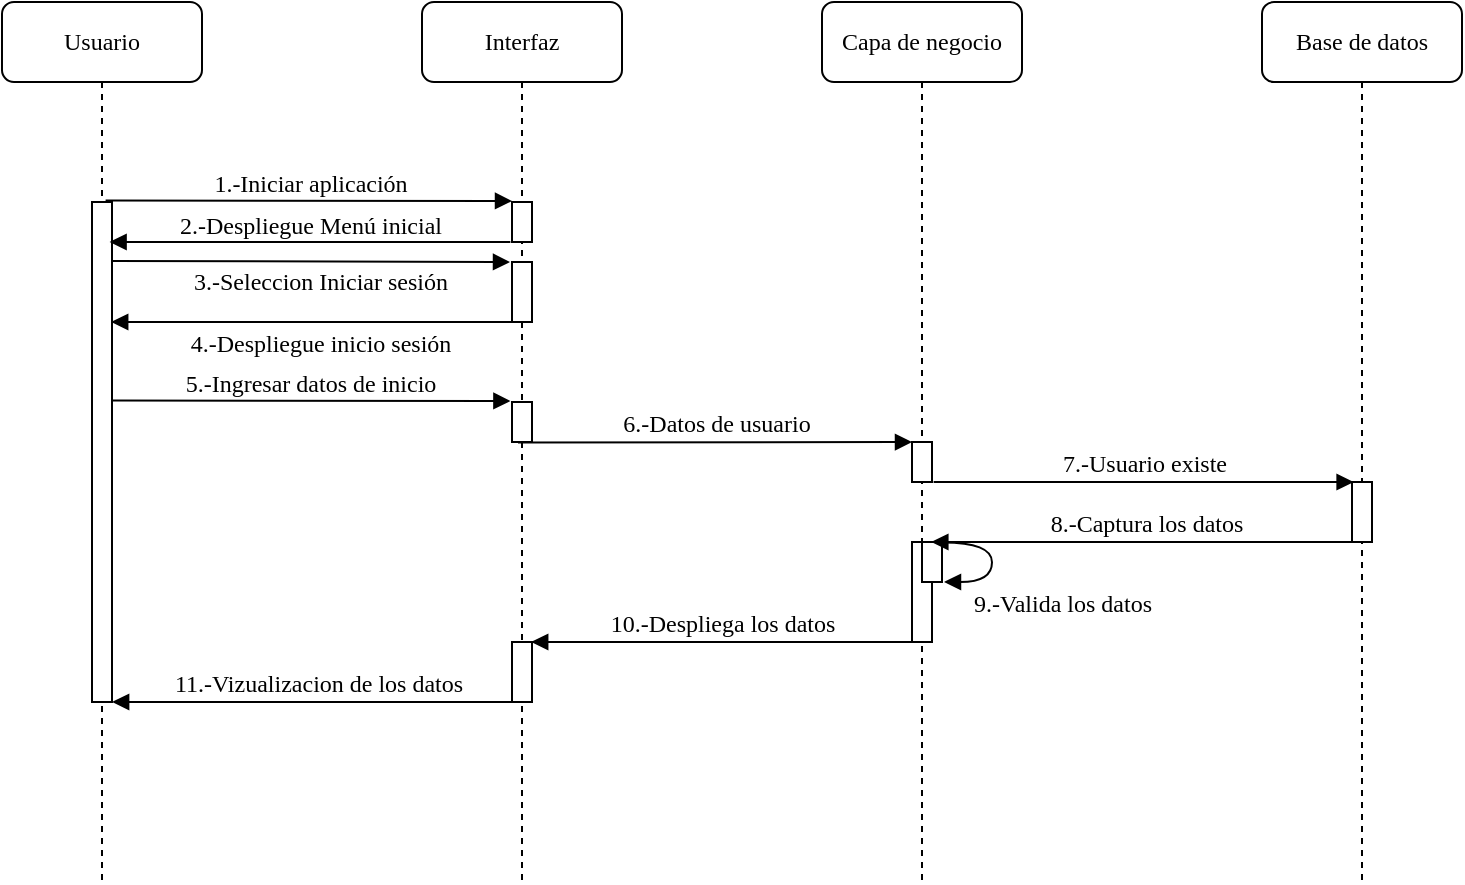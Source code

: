 <mxfile version="24.7.14">
  <diagram name="Página-1" id="PgK6r74U-EtZ8FmXBwel">
    <mxGraphModel grid="1" page="1" gridSize="10" guides="1" tooltips="1" connect="1" arrows="1" fold="1" pageScale="1" pageWidth="827" pageHeight="1169" math="0" shadow="0">
      <root>
        <mxCell id="0" />
        <mxCell id="1" parent="0" />
        <mxCell id="kUAFl6Fe_6QXL4x13sF0-3" value="Interfaz" style="shape=umlLifeline;perimeter=lifelinePerimeter;whiteSpace=wrap;html=1;container=1;collapsible=0;recursiveResize=0;outlineConnect=0;rounded=1;shadow=0;comic=0;labelBackgroundColor=none;strokeWidth=1;fontFamily=Verdana;fontSize=12;align=center;" vertex="1" parent="1">
          <mxGeometry x="400" y="40" width="100" height="440" as="geometry" />
        </mxCell>
        <mxCell id="kUAFl6Fe_6QXL4x13sF0-4" value="" style="html=1;points=[];perimeter=orthogonalPerimeter;rounded=0;shadow=0;comic=0;labelBackgroundColor=none;strokeWidth=1;fontFamily=Verdana;fontSize=12;align=center;" vertex="1" parent="kUAFl6Fe_6QXL4x13sF0-3">
          <mxGeometry x="45" y="100" width="10" height="20" as="geometry" />
        </mxCell>
        <mxCell id="kUAFl6Fe_6QXL4x13sF0-5" value="" style="html=1;points=[];perimeter=orthogonalPerimeter;rounded=0;shadow=0;comic=0;labelBackgroundColor=none;strokeWidth=1;fontFamily=Verdana;fontSize=12;align=center;" vertex="1" parent="kUAFl6Fe_6QXL4x13sF0-3">
          <mxGeometry x="45" y="130" width="10" height="30" as="geometry" />
        </mxCell>
        <mxCell id="kUAFl6Fe_6QXL4x13sF0-6" value="" style="html=1;points=[];perimeter=orthogonalPerimeter;rounded=0;shadow=0;comic=0;labelBackgroundColor=none;strokeWidth=1;fontFamily=Verdana;fontSize=12;align=center;" vertex="1" parent="kUAFl6Fe_6QXL4x13sF0-3">
          <mxGeometry x="45" y="320" width="10" height="30" as="geometry" />
        </mxCell>
        <mxCell id="kUAFl6Fe_6QXL4x13sF0-29" value="" style="html=1;points=[];perimeter=orthogonalPerimeter;rounded=0;shadow=0;comic=0;labelBackgroundColor=none;strokeWidth=1;fontFamily=Verdana;fontSize=12;align=center;" vertex="1" parent="kUAFl6Fe_6QXL4x13sF0-3">
          <mxGeometry x="45" y="200" width="10" height="20" as="geometry" />
        </mxCell>
        <mxCell id="kUAFl6Fe_6QXL4x13sF0-7" value="Capa de negocio" style="shape=umlLifeline;perimeter=lifelinePerimeter;whiteSpace=wrap;html=1;container=1;collapsible=0;recursiveResize=0;outlineConnect=0;rounded=1;shadow=0;comic=0;labelBackgroundColor=none;strokeWidth=1;fontFamily=Verdana;fontSize=12;align=center;" vertex="1" parent="1">
          <mxGeometry x="600" y="40" width="100" height="440" as="geometry" />
        </mxCell>
        <mxCell id="kUAFl6Fe_6QXL4x13sF0-11" value="" style="html=1;points=[];perimeter=orthogonalPerimeter;rounded=0;shadow=0;comic=0;labelBackgroundColor=none;strokeWidth=1;fontFamily=Verdana;fontSize=12;align=center;" vertex="1" parent="kUAFl6Fe_6QXL4x13sF0-7">
          <mxGeometry x="45" y="270" width="10" height="50" as="geometry" />
        </mxCell>
        <mxCell id="kUAFl6Fe_6QXL4x13sF0-9" value="" style="html=1;points=[];perimeter=orthogonalPerimeter;rounded=0;shadow=0;comic=0;labelBackgroundColor=none;strokeWidth=1;fontFamily=Verdana;fontSize=12;align=center;" vertex="1" parent="kUAFl6Fe_6QXL4x13sF0-7">
          <mxGeometry x="50" y="270" width="10" height="20" as="geometry" />
        </mxCell>
        <mxCell id="kUAFl6Fe_6QXL4x13sF0-10" value="9.-Valida los datos" style="html=1;verticalAlign=bottom;endArrow=block;labelBackgroundColor=none;fontFamily=Verdana;fontSize=12;elbow=vertical;edgeStyle=orthogonalEdgeStyle;curved=1;entryX=1.1;entryY=1;entryPerimeter=0;entryDx=0;entryDy=0;exitX=1.02;exitY=0.012;exitDx=0;exitDy=0;exitPerimeter=0;" edge="1" parent="kUAFl6Fe_6QXL4x13sF0-7" source="kUAFl6Fe_6QXL4x13sF0-9" target="kUAFl6Fe_6QXL4x13sF0-9">
          <mxGeometry x="0.3" y="40" relative="1" as="geometry">
            <mxPoint x="75" y="269.97" as="sourcePoint" />
            <mxPoint x="80.003" y="308.303" as="targetPoint" />
            <Array as="points">
              <mxPoint x="85" y="270" />
              <mxPoint x="85" y="290" />
            </Array>
            <mxPoint x="35" y="-20" as="offset" />
          </mxGeometry>
        </mxCell>
        <mxCell id="kUAFl6Fe_6QXL4x13sF0-8" value="" style="html=1;points=[];perimeter=orthogonalPerimeter;rounded=0;shadow=0;comic=0;labelBackgroundColor=none;strokeWidth=1;fontFamily=Verdana;fontSize=12;align=center;" vertex="1" parent="kUAFl6Fe_6QXL4x13sF0-7">
          <mxGeometry x="45" y="220" width="10" height="20" as="geometry" />
        </mxCell>
        <mxCell id="kUAFl6Fe_6QXL4x13sF0-12" value="Base de datos" style="shape=umlLifeline;perimeter=lifelinePerimeter;whiteSpace=wrap;html=1;container=1;collapsible=0;recursiveResize=0;outlineConnect=0;rounded=1;shadow=0;comic=0;labelBackgroundColor=none;strokeWidth=1;fontFamily=Verdana;fontSize=12;align=center;" vertex="1" parent="1">
          <mxGeometry x="820" y="40" width="100" height="440" as="geometry" />
        </mxCell>
        <mxCell id="kUAFl6Fe_6QXL4x13sF0-13" value="" style="html=1;points=[];perimeter=orthogonalPerimeter;rounded=0;shadow=0;comic=0;labelBackgroundColor=none;strokeWidth=1;fontFamily=Verdana;fontSize=12;align=center;" vertex="1" parent="kUAFl6Fe_6QXL4x13sF0-12">
          <mxGeometry x="45" y="240" width="10" height="30" as="geometry" />
        </mxCell>
        <mxCell id="kUAFl6Fe_6QXL4x13sF0-15" value="Usuario" style="shape=umlLifeline;perimeter=lifelinePerimeter;whiteSpace=wrap;html=1;container=1;collapsible=0;recursiveResize=0;outlineConnect=0;rounded=1;shadow=0;comic=0;labelBackgroundColor=none;strokeWidth=1;fontFamily=Verdana;fontSize=12;align=center;" vertex="1" parent="1">
          <mxGeometry x="190" y="40" width="100" height="440" as="geometry" />
        </mxCell>
        <mxCell id="kUAFl6Fe_6QXL4x13sF0-16" value="" style="html=1;points=[];perimeter=orthogonalPerimeter;rounded=0;shadow=0;comic=0;labelBackgroundColor=none;strokeWidth=1;fontFamily=Verdana;fontSize=12;align=center;" vertex="1" parent="kUAFl6Fe_6QXL4x13sF0-15">
          <mxGeometry x="45" y="100" width="10" height="250" as="geometry" />
        </mxCell>
        <mxCell id="kUAFl6Fe_6QXL4x13sF0-17" value="1.-Iniciar aplicación" style="html=1;verticalAlign=bottom;endArrow=block;entryX=0;entryY=0;labelBackgroundColor=none;fontFamily=Verdana;fontSize=12;edgeStyle=elbowEdgeStyle;elbow=vertical;exitX=0.68;exitY=-0.003;exitDx=0;exitDy=0;exitPerimeter=0;" edge="1" parent="1" source="kUAFl6Fe_6QXL4x13sF0-16" target="kUAFl6Fe_6QXL4x13sF0-4">
          <mxGeometry relative="1" as="geometry">
            <mxPoint x="250" y="140" as="sourcePoint" />
            <mxPoint as="offset" />
          </mxGeometry>
        </mxCell>
        <mxCell id="kUAFl6Fe_6QXL4x13sF0-21" value="3.-Seleccion Iniciar sesión" style="html=1;verticalAlign=bottom;endArrow=block;labelBackgroundColor=none;fontFamily=Verdana;fontSize=12;edgeStyle=elbowEdgeStyle;elbow=vertical;entryX=-0.1;entryY=0.033;entryDx=0;entryDy=0;entryPerimeter=0;exitX=0.96;exitY=0.118;exitDx=0;exitDy=0;exitPerimeter=0;" edge="1" parent="1" source="kUAFl6Fe_6QXL4x13sF0-16" target="kUAFl6Fe_6QXL4x13sF0-5">
          <mxGeometry x="0.046" y="-19" relative="1" as="geometry">
            <mxPoint x="250" y="170" as="sourcePoint" />
            <mxPoint x="435.67" y="171.27" as="targetPoint" />
            <mxPoint as="offset" />
          </mxGeometry>
        </mxCell>
        <mxCell id="kUAFl6Fe_6QXL4x13sF0-24" value="10.-Despliega los datos" style="html=1;verticalAlign=bottom;endArrow=block;labelBackgroundColor=none;fontFamily=Verdana;fontSize=12;edgeStyle=elbowEdgeStyle;elbow=vertical;exitX=0.12;exitY=1;exitDx=0;exitDy=0;exitPerimeter=0;entryX=0.96;entryY=0.016;entryDx=0;entryDy=0;entryPerimeter=0;" edge="1" parent="1" source="kUAFl6Fe_6QXL4x13sF0-11" target="kUAFl6Fe_6QXL4x13sF0-6">
          <mxGeometry relative="1" as="geometry">
            <mxPoint x="637" y="410" as="sourcePoint" />
            <Array as="points">
              <mxPoint x="550" y="360" />
            </Array>
            <mxPoint x="480" y="410" as="targetPoint" />
          </mxGeometry>
        </mxCell>
        <mxCell id="kUAFl6Fe_6QXL4x13sF0-25" value="11.-Vizualizacion de los datos" style="html=1;verticalAlign=bottom;endArrow=block;labelBackgroundColor=none;fontFamily=Verdana;fontSize=12;edgeStyle=elbowEdgeStyle;elbow=vertical;exitX=0.5;exitY=1;exitDx=0;exitDy=0;exitPerimeter=0;entryX=1.007;entryY=1.001;entryDx=0;entryDy=0;entryPerimeter=0;" edge="1" parent="1" source="kUAFl6Fe_6QXL4x13sF0-6" target="kUAFl6Fe_6QXL4x13sF0-16">
          <mxGeometry x="0.0" relative="1" as="geometry">
            <mxPoint x="441" y="440" as="sourcePoint" />
            <Array as="points" />
            <mxPoint x="260" y="389" as="targetPoint" />
            <mxPoint as="offset" />
          </mxGeometry>
        </mxCell>
        <mxCell id="kUAFl6Fe_6QXL4x13sF0-26" value="2.-Despliegue Menú inicial" style="html=1;verticalAlign=bottom;endArrow=block;labelBackgroundColor=none;fontFamily=Verdana;fontSize=12;edgeStyle=elbowEdgeStyle;elbow=vertical;exitX=-0.08;exitY=1;exitDx=0;exitDy=0;exitPerimeter=0;entryX=0.88;entryY=0.08;entryDx=0;entryDy=0;entryPerimeter=0;" edge="1" parent="1" source="kUAFl6Fe_6QXL4x13sF0-4" target="kUAFl6Fe_6QXL4x13sF0-16">
          <mxGeometry x="0.003" y="1" relative="1" as="geometry">
            <mxPoint x="454.67" y="161.09" as="sourcePoint" />
            <mxPoint x="250" y="160" as="targetPoint" />
            <mxPoint as="offset" />
          </mxGeometry>
        </mxCell>
        <mxCell id="kUAFl6Fe_6QXL4x13sF0-27" value="4.-Despliegue inicio sesión" style="html=1;verticalAlign=bottom;endArrow=block;labelBackgroundColor=none;fontFamily=Verdana;fontSize=12;edgeStyle=elbowEdgeStyle;elbow=vertical;exitX=-0.04;exitY=1;exitDx=0;exitDy=0;exitPerimeter=0;entryX=0.96;entryY=0.243;entryDx=0;entryDy=0;entryPerimeter=0;" edge="1" parent="1" source="kUAFl6Fe_6QXL4x13sF0-5" target="kUAFl6Fe_6QXL4x13sF0-16">
          <mxGeometry x="-0.05" y="20" relative="1" as="geometry">
            <mxPoint x="449.0" y="201.09" as="sourcePoint" />
            <mxPoint x="260" y="200" as="targetPoint" />
            <mxPoint as="offset" />
            <Array as="points">
              <mxPoint x="260" y="200" />
            </Array>
          </mxGeometry>
        </mxCell>
        <mxCell id="kUAFl6Fe_6QXL4x13sF0-28" value="5.-Ingresar datos de inicio" style="html=1;verticalAlign=bottom;endArrow=block;labelBackgroundColor=none;fontFamily=Verdana;fontSize=12;edgeStyle=elbowEdgeStyle;elbow=vertical;entryX=-0.08;entryY=0;entryDx=0;entryDy=0;entryPerimeter=0;exitX=0.96;exitY=0.397;exitDx=0;exitDy=0;exitPerimeter=0;" edge="1" parent="1" source="kUAFl6Fe_6QXL4x13sF0-16" target="kUAFl6Fe_6QXL4x13sF0-29">
          <mxGeometry relative="1" as="geometry">
            <mxPoint x="250" y="240" as="sourcePoint" />
            <mxPoint as="offset" />
            <mxPoint x="410" y="240" as="targetPoint" />
          </mxGeometry>
        </mxCell>
        <mxCell id="kUAFl6Fe_6QXL4x13sF0-30" value="6.-Datos de usuario" style="html=1;verticalAlign=bottom;endArrow=block;labelBackgroundColor=none;fontFamily=Verdana;fontSize=12;edgeStyle=elbowEdgeStyle;elbow=vertical;exitX=0.96;exitY=0.335;exitDx=0;exitDy=0;exitPerimeter=0;entryX=0.2;entryY=0.015;entryDx=0;entryDy=0;entryPerimeter=0;" edge="1" parent="1">
          <mxGeometry relative="1" as="geometry">
            <mxPoint x="448" y="260.28" as="sourcePoint" />
            <mxPoint as="offset" />
            <mxPoint x="645" y="259.58" as="targetPoint" />
          </mxGeometry>
        </mxCell>
        <mxCell id="kUAFl6Fe_6QXL4x13sF0-23" value="7.-Usuario existe" style="html=1;verticalAlign=bottom;endArrow=block;labelBackgroundColor=none;fontFamily=Verdana;fontSize=12;edgeStyle=elbowEdgeStyle;elbow=vertical;exitX=1.08;exitY=1;exitDx=0;exitDy=0;exitPerimeter=0;entryX=0.08;entryY=0;entryDx=0;entryDy=0;entryPerimeter=0;" edge="1" parent="1" source="kUAFl6Fe_6QXL4x13sF0-8" target="kUAFl6Fe_6QXL4x13sF0-13">
          <mxGeometry relative="1" as="geometry">
            <mxPoint x="680" y="260" as="sourcePoint" />
            <Array as="points">
              <mxPoint x="770" y="280" />
            </Array>
            <mxPoint x="790" y="270" as="targetPoint" />
          </mxGeometry>
        </mxCell>
        <mxCell id="kUAFl6Fe_6QXL4x13sF0-32" value="8.-Captura los datos" style="html=1;verticalAlign=bottom;endArrow=block;labelBackgroundColor=none;fontFamily=Verdana;fontSize=12;edgeStyle=elbowEdgeStyle;elbow=vertical;exitX=0.5;exitY=1;exitDx=0;exitDy=0;exitPerimeter=0;entryX=0.967;entryY=0.012;entryDx=0;entryDy=0;entryPerimeter=0;" edge="1" parent="1" source="kUAFl6Fe_6QXL4x13sF0-13" target="kUAFl6Fe_6QXL4x13sF0-11">
          <mxGeometry relative="1" as="geometry">
            <mxPoint x="861" y="300" as="sourcePoint" />
            <Array as="points">
              <mxPoint x="760" y="310" />
            </Array>
            <mxPoint x="670" y="300" as="targetPoint" />
          </mxGeometry>
        </mxCell>
      </root>
    </mxGraphModel>
  </diagram>
</mxfile>
